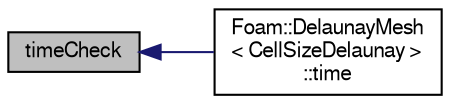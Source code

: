 digraph "timeCheck"
{
  bgcolor="transparent";
  edge [fontname="FreeSans",fontsize="10",labelfontname="FreeSans",labelfontsize="10"];
  node [fontname="FreeSans",fontsize="10",shape=record];
  rankdir="LR";
  Node9 [label="timeCheck",height=0.2,width=0.4,color="black", fillcolor="grey75", style="filled", fontcolor="black"];
  Node9 -> Node10 [dir="back",color="midnightblue",fontsize="10",style="solid",fontname="FreeSans"];
  Node10 [label="Foam::DelaunayMesh\l\< CellSizeDelaunay \>\l::time",height=0.2,width=0.4,color="black",URL="$a31494.html#a1ed86245b170b9f651f62650b1827500",tooltip="Return a reference to the Time object. "];
}
